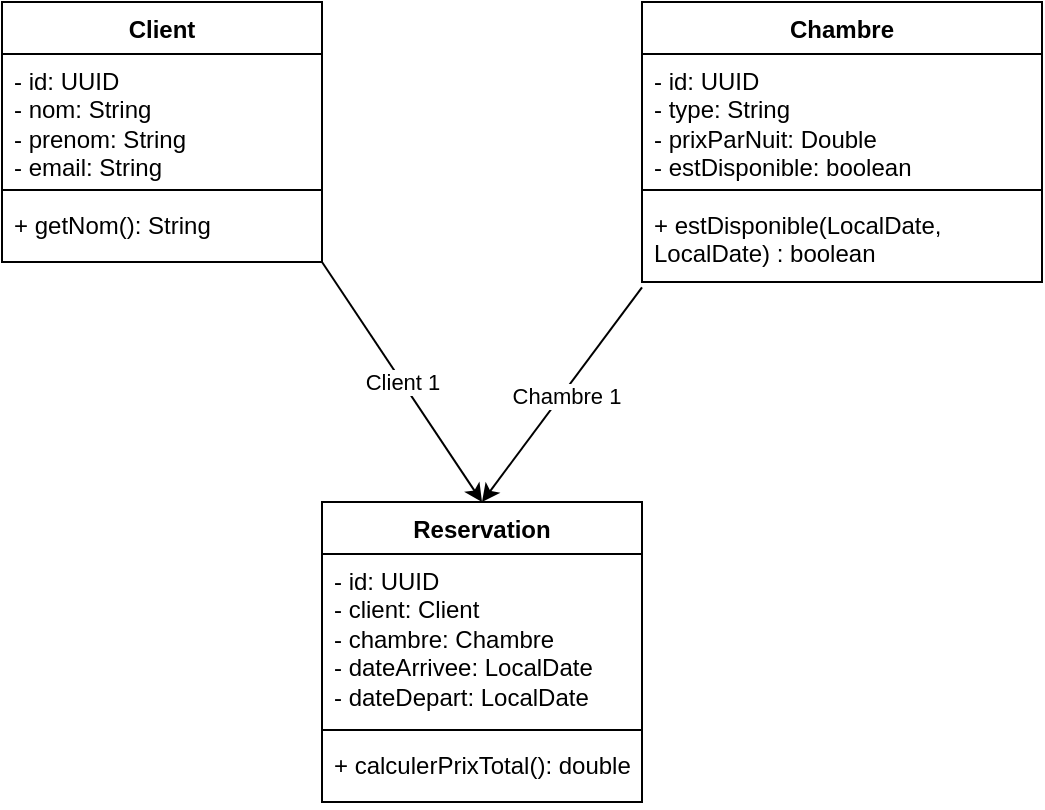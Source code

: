<mxfile version="27.0.9">
  <diagram name="Page-1" id="56p3tTxSw4vIPlebLJ0_">
    <mxGraphModel dx="1426" dy="706" grid="1" gridSize="10" guides="1" tooltips="1" connect="1" arrows="1" fold="1" page="1" pageScale="1" pageWidth="827" pageHeight="1169" math="0" shadow="0">
      <root>
        <mxCell id="0" />
        <mxCell id="1" parent="0" />
        <mxCell id="KOLzSXzSA_FoPedkpZ7Q-11" value="Client" style="swimlane;fontStyle=1;align=center;verticalAlign=top;childLayout=stackLayout;horizontal=1;startSize=26;horizontalStack=0;resizeParent=1;resizeParentMax=0;resizeLast=0;collapsible=1;marginBottom=0;whiteSpace=wrap;html=1;" parent="1" vertex="1">
          <mxGeometry x="120" y="70" width="160" height="130" as="geometry" />
        </mxCell>
        <mxCell id="KOLzSXzSA_FoPedkpZ7Q-12" value="&lt;div&gt;- id: UUID&lt;/div&gt;&lt;div&gt;- nom: String&lt;/div&gt;&lt;div&gt;- prenom: String&lt;/div&gt;&lt;div&gt;- email: String&lt;/div&gt;" style="text;strokeColor=none;fillColor=none;align=left;verticalAlign=top;spacingLeft=4;spacingRight=4;overflow=hidden;rotatable=0;points=[[0,0.5],[1,0.5]];portConstraint=eastwest;whiteSpace=wrap;html=1;" parent="KOLzSXzSA_FoPedkpZ7Q-11" vertex="1">
          <mxGeometry y="26" width="160" height="64" as="geometry" />
        </mxCell>
        <mxCell id="KOLzSXzSA_FoPedkpZ7Q-13" value="" style="line;strokeWidth=1;fillColor=none;align=left;verticalAlign=middle;spacingTop=-1;spacingLeft=3;spacingRight=3;rotatable=0;labelPosition=right;points=[];portConstraint=eastwest;strokeColor=inherit;" parent="KOLzSXzSA_FoPedkpZ7Q-11" vertex="1">
          <mxGeometry y="90" width="160" height="8" as="geometry" />
        </mxCell>
        <mxCell id="KOLzSXzSA_FoPedkpZ7Q-14" value="+ getNom(): String" style="text;strokeColor=none;fillColor=none;align=left;verticalAlign=top;spacingLeft=4;spacingRight=4;overflow=hidden;rotatable=0;points=[[0,0.5],[1,0.5]];portConstraint=eastwest;whiteSpace=wrap;html=1;" parent="KOLzSXzSA_FoPedkpZ7Q-11" vertex="1">
          <mxGeometry y="98" width="160" height="32" as="geometry" />
        </mxCell>
        <mxCell id="KOLzSXzSA_FoPedkpZ7Q-15" value="Chambre" style="swimlane;fontStyle=1;align=center;verticalAlign=top;childLayout=stackLayout;horizontal=1;startSize=26;horizontalStack=0;resizeParent=1;resizeParentMax=0;resizeLast=0;collapsible=1;marginBottom=0;whiteSpace=wrap;html=1;" parent="1" vertex="1">
          <mxGeometry x="440" y="70" width="200" height="140" as="geometry" />
        </mxCell>
        <mxCell id="KOLzSXzSA_FoPedkpZ7Q-16" value="&lt;div&gt;- id: UUID&lt;/div&gt;&lt;div&gt;- type: String&lt;/div&gt;&lt;div&gt;- prixParNuit: Double&lt;/div&gt;&lt;div&gt;- estDisponible: boolean&lt;/div&gt;" style="text;strokeColor=none;fillColor=none;align=left;verticalAlign=top;spacingLeft=4;spacingRight=4;overflow=hidden;rotatable=0;points=[[0,0.5],[1,0.5]];portConstraint=eastwest;whiteSpace=wrap;html=1;" parent="KOLzSXzSA_FoPedkpZ7Q-15" vertex="1">
          <mxGeometry y="26" width="200" height="64" as="geometry" />
        </mxCell>
        <mxCell id="KOLzSXzSA_FoPedkpZ7Q-17" value="" style="line;strokeWidth=1;fillColor=none;align=left;verticalAlign=middle;spacingTop=-1;spacingLeft=3;spacingRight=3;rotatable=0;labelPosition=right;points=[];portConstraint=eastwest;strokeColor=inherit;" parent="KOLzSXzSA_FoPedkpZ7Q-15" vertex="1">
          <mxGeometry y="90" width="200" height="8" as="geometry" />
        </mxCell>
        <mxCell id="KOLzSXzSA_FoPedkpZ7Q-18" value="+ estDisponible(LocalDate, LocalDate) : boolean" style="text;strokeColor=none;fillColor=none;align=left;verticalAlign=top;spacingLeft=4;spacingRight=4;overflow=hidden;rotatable=0;points=[[0,0.5],[1,0.5]];portConstraint=eastwest;whiteSpace=wrap;html=1;" parent="KOLzSXzSA_FoPedkpZ7Q-15" vertex="1">
          <mxGeometry y="98" width="200" height="42" as="geometry" />
        </mxCell>
        <mxCell id="h52rlHnmPMz8dH0riewW-2" value="Reservation" style="swimlane;fontStyle=1;align=center;verticalAlign=top;childLayout=stackLayout;horizontal=1;startSize=26;horizontalStack=0;resizeParent=1;resizeParentMax=0;resizeLast=0;collapsible=1;marginBottom=0;whiteSpace=wrap;html=1;" vertex="1" parent="1">
          <mxGeometry x="280" y="320" width="160" height="150" as="geometry" />
        </mxCell>
        <mxCell id="h52rlHnmPMz8dH0riewW-3" value="&lt;div&gt;- id: UUID&lt;/div&gt;&lt;div&gt;- client: Client&lt;/div&gt;&lt;div&gt;- chambre: Chambre&lt;/div&gt;&lt;div&gt;- dateArrivee: LocalDate&lt;/div&gt;&lt;div&gt;- dateDepart: LocalDate&lt;/div&gt;&lt;div&gt;&lt;br&gt;&lt;/div&gt;" style="text;strokeColor=none;fillColor=none;align=left;verticalAlign=top;spacingLeft=4;spacingRight=4;overflow=hidden;rotatable=0;points=[[0,0.5],[1,0.5]];portConstraint=eastwest;whiteSpace=wrap;html=1;" vertex="1" parent="h52rlHnmPMz8dH0riewW-2">
          <mxGeometry y="26" width="160" height="84" as="geometry" />
        </mxCell>
        <mxCell id="h52rlHnmPMz8dH0riewW-4" value="" style="line;strokeWidth=1;fillColor=none;align=left;verticalAlign=middle;spacingTop=-1;spacingLeft=3;spacingRight=3;rotatable=0;labelPosition=right;points=[];portConstraint=eastwest;strokeColor=inherit;" vertex="1" parent="h52rlHnmPMz8dH0riewW-2">
          <mxGeometry y="110" width="160" height="8" as="geometry" />
        </mxCell>
        <mxCell id="h52rlHnmPMz8dH0riewW-5" value="+ calculerPrixTotal(): double" style="text;strokeColor=none;fillColor=none;align=left;verticalAlign=top;spacingLeft=4;spacingRight=4;overflow=hidden;rotatable=0;points=[[0,0.5],[1,0.5]];portConstraint=eastwest;whiteSpace=wrap;html=1;" vertex="1" parent="h52rlHnmPMz8dH0riewW-2">
          <mxGeometry y="118" width="160" height="32" as="geometry" />
        </mxCell>
        <mxCell id="h52rlHnmPMz8dH0riewW-8" value="" style="endArrow=classic;html=1;rounded=0;entryX=0.5;entryY=0;entryDx=0;entryDy=0;" edge="1" parent="1" target="h52rlHnmPMz8dH0riewW-2">
          <mxGeometry relative="1" as="geometry">
            <mxPoint x="280" y="200" as="sourcePoint" />
            <mxPoint x="380" y="200" as="targetPoint" />
          </mxGeometry>
        </mxCell>
        <mxCell id="h52rlHnmPMz8dH0riewW-9" value="Label" style="edgeLabel;resizable=0;html=1;;align=center;verticalAlign=middle;" connectable="0" vertex="1" parent="h52rlHnmPMz8dH0riewW-8">
          <mxGeometry relative="1" as="geometry" />
        </mxCell>
        <mxCell id="h52rlHnmPMz8dH0riewW-10" value="&lt;div&gt;Client 1&lt;/div&gt;" style="edgeLabel;html=1;align=center;verticalAlign=middle;resizable=0;points=[];" vertex="1" connectable="0" parent="h52rlHnmPMz8dH0riewW-8">
          <mxGeometry x="-0.012" y="1" relative="1" as="geometry">
            <mxPoint y="1" as="offset" />
          </mxGeometry>
        </mxCell>
        <mxCell id="h52rlHnmPMz8dH0riewW-11" value="" style="endArrow=classic;html=1;rounded=0;entryX=0.5;entryY=0;entryDx=0;entryDy=0;exitX=0;exitY=1.063;exitDx=0;exitDy=0;exitPerimeter=0;" edge="1" parent="1" source="KOLzSXzSA_FoPedkpZ7Q-18" target="h52rlHnmPMz8dH0riewW-2">
          <mxGeometry relative="1" as="geometry">
            <mxPoint x="290" y="210" as="sourcePoint" />
            <mxPoint x="370" y="300" as="targetPoint" />
          </mxGeometry>
        </mxCell>
        <mxCell id="h52rlHnmPMz8dH0riewW-12" value="Label" style="edgeLabel;resizable=0;html=1;;align=center;verticalAlign=middle;" connectable="0" vertex="1" parent="h52rlHnmPMz8dH0riewW-11">
          <mxGeometry relative="1" as="geometry" />
        </mxCell>
        <mxCell id="h52rlHnmPMz8dH0riewW-13" value="Chambre 1" style="edgeLabel;html=1;align=center;verticalAlign=middle;resizable=0;points=[];" vertex="1" connectable="0" parent="h52rlHnmPMz8dH0riewW-11">
          <mxGeometry x="-0.012" y="1" relative="1" as="geometry">
            <mxPoint y="1" as="offset" />
          </mxGeometry>
        </mxCell>
      </root>
    </mxGraphModel>
  </diagram>
</mxfile>
